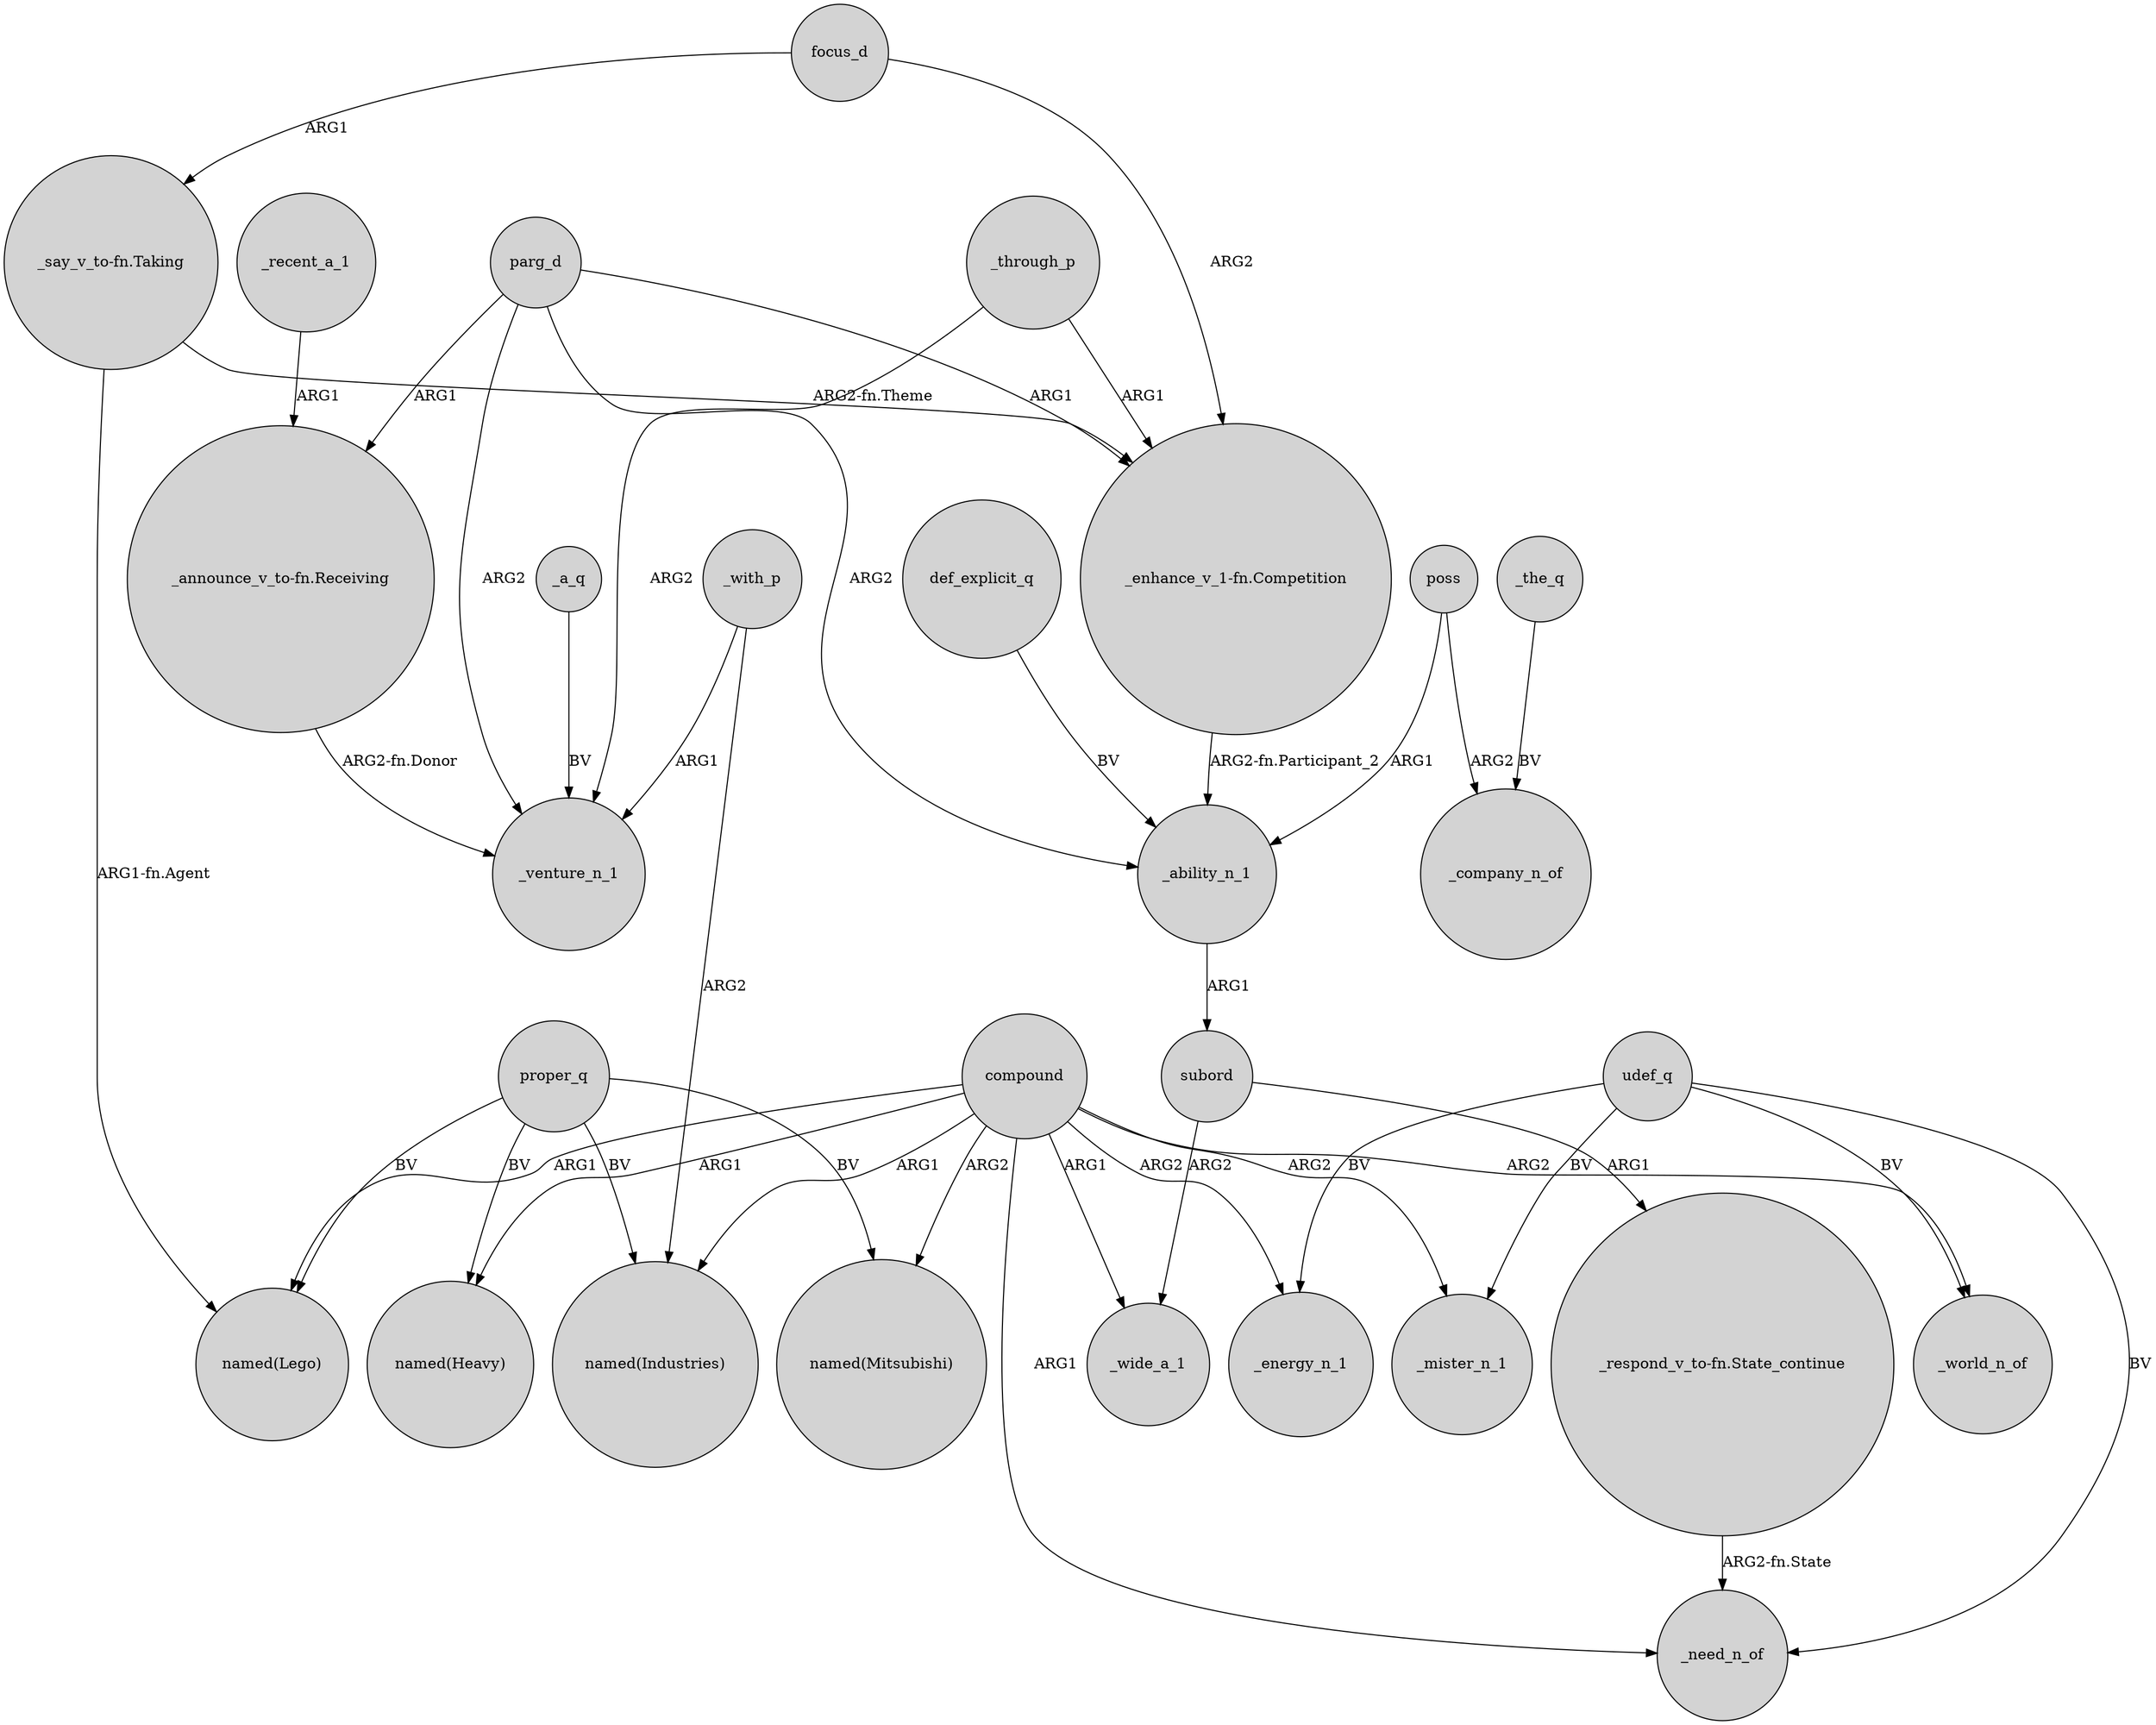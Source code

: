 digraph {
	node [shape=circle style=filled]
	_ability_n_1 -> subord [label=ARG1]
	"_enhance_v_1-fn.Competition" -> _ability_n_1 [label="ARG2-fn.Participant_2"]
	proper_q -> "named(Industries)" [label=BV]
	compound -> _mister_n_1 [label=ARG2]
	_through_p -> _venture_n_1 [label=ARG2]
	_through_p -> "_enhance_v_1-fn.Competition" [label=ARG1]
	focus_d -> "_say_v_to-fn.Taking" [label=ARG1]
	udef_q -> _world_n_of [label=BV]
	parg_d -> "_enhance_v_1-fn.Competition" [label=ARG1]
	"_announce_v_to-fn.Receiving" -> _venture_n_1 [label="ARG2-fn.Donor"]
	compound -> _wide_a_1 [label=ARG1]
	_with_p -> "named(Industries)" [label=ARG2]
	compound -> "named(Industries)" [label=ARG1]
	parg_d -> _ability_n_1 [label=ARG2]
	_with_p -> _venture_n_1 [label=ARG1]
	proper_q -> "named(Lego)" [label=BV]
	udef_q -> _mister_n_1 [label=BV]
	proper_q -> "named(Mitsubishi)" [label=BV]
	compound -> "named(Mitsubishi)" [label=ARG2]
	subord -> _wide_a_1 [label=ARG2]
	"_say_v_to-fn.Taking" -> "_enhance_v_1-fn.Competition" [label="ARG2-fn.Theme"]
	poss -> _ability_n_1 [label=ARG1]
	subord -> "_respond_v_to-fn.State_continue" [label=ARG1]
	poss -> _company_n_of [label=ARG2]
	parg_d -> _venture_n_1 [label=ARG2]
	_recent_a_1 -> "_announce_v_to-fn.Receiving" [label=ARG1]
	udef_q -> _energy_n_1 [label=BV]
	compound -> _need_n_of [label=ARG1]
	compound -> "named(Lego)" [label=ARG1]
	udef_q -> _need_n_of [label=BV]
	"_say_v_to-fn.Taking" -> "named(Lego)" [label="ARG1-fn.Agent"]
	def_explicit_q -> _ability_n_1 [label=BV]
	"_respond_v_to-fn.State_continue" -> _need_n_of [label="ARG2-fn.State"]
	compound -> "named(Heavy)" [label=ARG1]
	compound -> _world_n_of [label=ARG2]
	focus_d -> "_enhance_v_1-fn.Competition" [label=ARG2]
	parg_d -> "_announce_v_to-fn.Receiving" [label=ARG1]
	compound -> _energy_n_1 [label=ARG2]
	proper_q -> "named(Heavy)" [label=BV]
	_a_q -> _venture_n_1 [label=BV]
	_the_q -> _company_n_of [label=BV]
}

